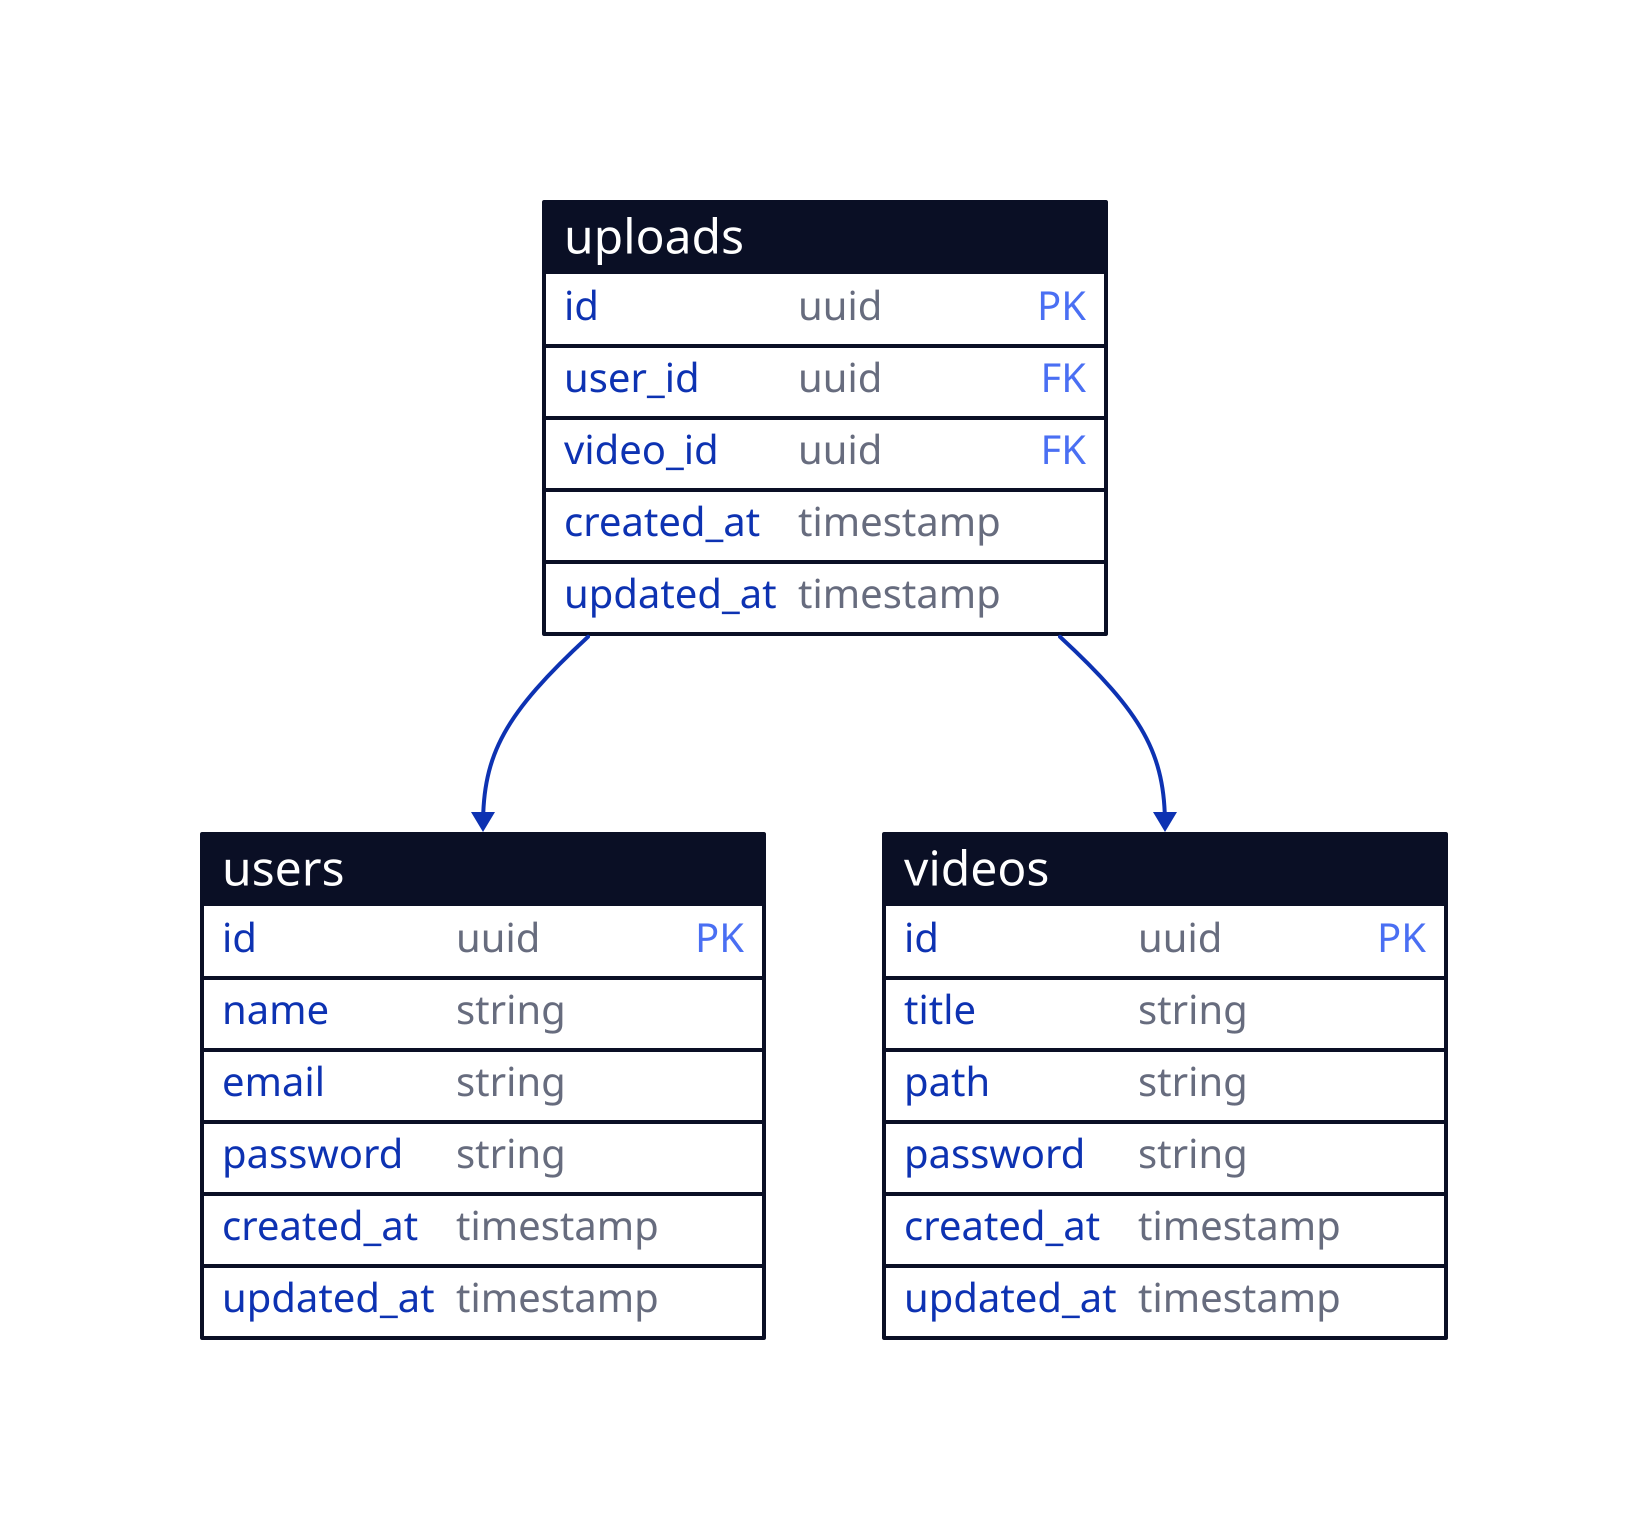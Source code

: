 vars: {
    d2-config: {
        layout-engine: elk
        # Terminal theme code
        theme-id: 300
    }
}

users: {
    shape: sql_table

    id: uuid {constraint: primary_key}
    name: string
    email: string
    password: string
    created_at: timestamp
    updated_at: timestamp
}

uploads: {
    shape: sql_table

    id: uuid {constraint: primary_key}
    user_id: uuid {constraint: foreign_key}
    video_id: uuid {constraint: foreign_key}
    created_at: timestamp
    updated_at: timestamp
}

videos: {
    shape: sql_table

    id: uuid {constraint: primary_key}
    title: string
    path: string
    password: string
    created_at: timestamp
    updated_at: timestamp
}

uploads.user_id -> users
uploads.video_id -> videos
